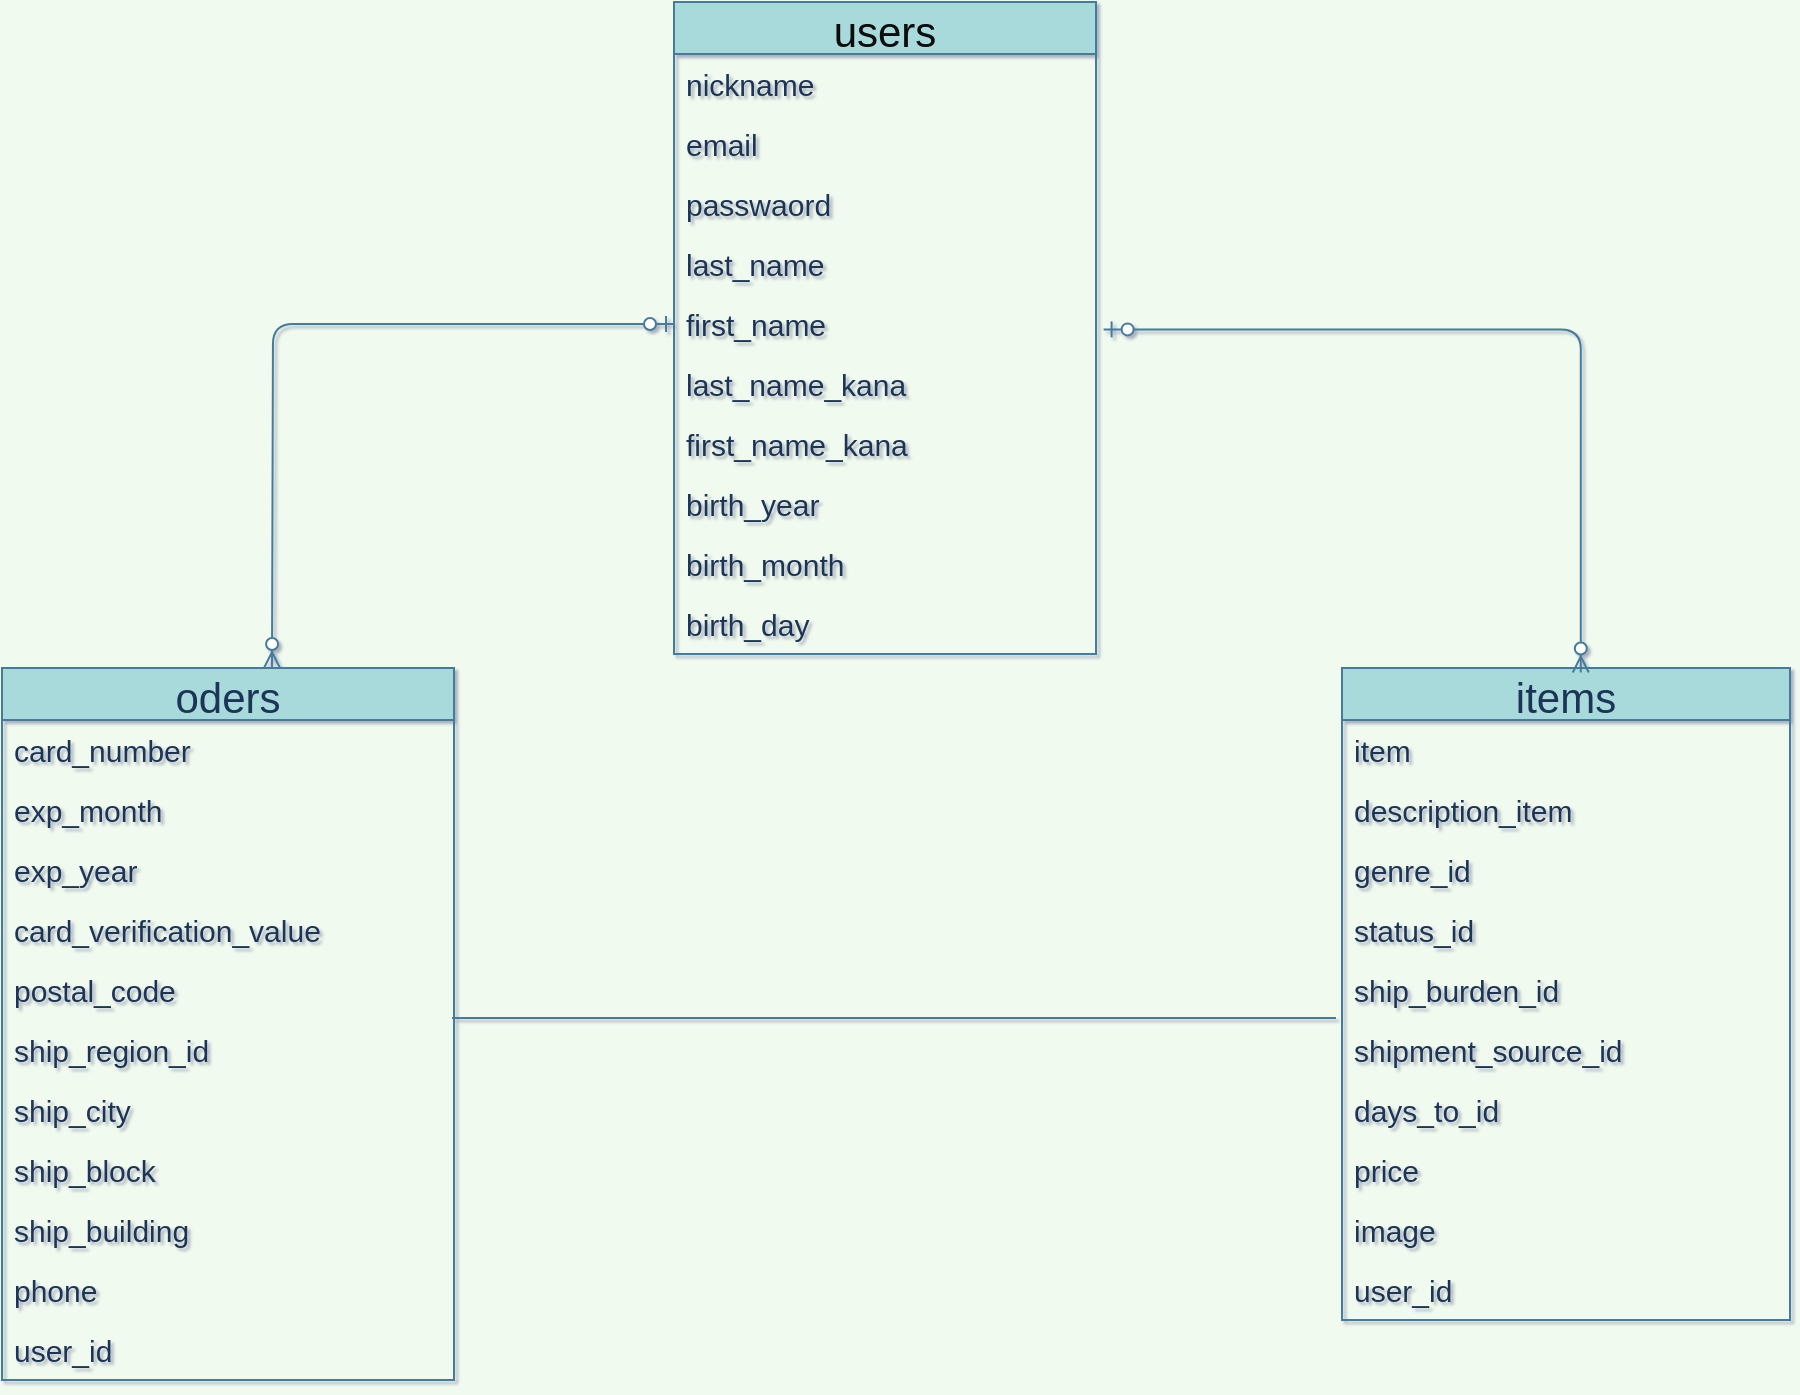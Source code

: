 <mxfile version="13.6.5">
    <diagram id="OUvmJjjzDV503gWwQ52Z" name="ページ1">
        <mxGraphModel dx="624" dy="721" grid="0" gridSize="10" guides="1" tooltips="1" connect="0" arrows="1" fold="1" page="1" pageScale="1" pageWidth="1169" pageHeight="827" background="#F1FAEE" math="0" shadow="1">
            <root>
                <mxCell id="0"/>
                <mxCell id="1" parent="0"/>
                <mxCell id="8" value="users" style="swimlane;fontStyle=0;childLayout=stackLayout;horizontal=1;startSize=26;horizontalStack=0;resizeParent=1;resizeParentMax=0;resizeLast=0;collapsible=1;marginBottom=0;align=center;fontSize=21;fillColor=#A8DADC;strokeColor=#457B9D;fontColor=#080808;labelBackgroundColor=none;labelBorderColor=none;" vertex="1" parent="1">
                    <mxGeometry x="458" y="75" width="211" height="326" as="geometry"/>
                </mxCell>
                <mxCell id="9" value="nickname" style="text;strokeColor=none;fillColor=none;spacingLeft=4;spacingRight=4;overflow=hidden;rotatable=0;points=[[0,0.5],[1,0.5]];portConstraint=eastwest;fontSize=15;fontColor=#1D3557;" vertex="1" parent="8">
                    <mxGeometry y="26" width="211" height="30" as="geometry"/>
                </mxCell>
                <mxCell id="10" value="email" style="text;strokeColor=none;fillColor=none;spacingLeft=4;spacingRight=4;overflow=hidden;rotatable=0;points=[[0,0.5],[1,0.5]];portConstraint=eastwest;fontSize=15;fontColor=#1D3557;" vertex="1" parent="8">
                    <mxGeometry y="56" width="211" height="30" as="geometry"/>
                </mxCell>
                <mxCell id="11" value="passwaord" style="text;strokeColor=none;fillColor=none;spacingLeft=4;spacingRight=4;overflow=hidden;rotatable=0;points=[[0,0.5],[1,0.5]];portConstraint=eastwest;fontSize=15;fontColor=#1D3557;" vertex="1" parent="8">
                    <mxGeometry y="86" width="211" height="30" as="geometry"/>
                </mxCell>
                <mxCell id="12" value="last_name" style="text;strokeColor=none;fillColor=none;spacingLeft=4;spacingRight=4;overflow=hidden;rotatable=0;points=[[0,0.5],[1,0.5]];portConstraint=eastwest;fontSize=15;fontColor=#1D3557;" vertex="1" parent="8">
                    <mxGeometry y="116" width="211" height="30" as="geometry"/>
                </mxCell>
                <mxCell id="13" value="first_name" style="text;strokeColor=none;fillColor=none;spacingLeft=4;spacingRight=4;overflow=hidden;rotatable=0;points=[[0,0.5],[1,0.5]];portConstraint=eastwest;fontSize=15;fontColor=#1D3557;" vertex="1" parent="8">
                    <mxGeometry y="146" width="211" height="30" as="geometry"/>
                </mxCell>
                <mxCell id="14" value="last_name_kana" style="text;strokeColor=none;fillColor=none;spacingLeft=4;spacingRight=4;overflow=hidden;rotatable=0;points=[[0,0.5],[1,0.5]];portConstraint=eastwest;fontSize=15;fontColor=#1D3557;" vertex="1" parent="8">
                    <mxGeometry y="176" width="211" height="30" as="geometry"/>
                </mxCell>
                <mxCell id="15" value="first_name_kana" style="text;strokeColor=none;fillColor=none;spacingLeft=4;spacingRight=4;overflow=hidden;rotatable=0;points=[[0,0.5],[1,0.5]];portConstraint=eastwest;fontSize=15;fontColor=#1D3557;" vertex="1" parent="8">
                    <mxGeometry y="206" width="211" height="30" as="geometry"/>
                </mxCell>
                <mxCell id="16" value="birth_year" style="text;strokeColor=none;fillColor=none;spacingLeft=4;spacingRight=4;overflow=hidden;rotatable=0;points=[[0,0.5],[1,0.5]];portConstraint=eastwest;fontSize=15;fontColor=#1D3557;" vertex="1" parent="8">
                    <mxGeometry y="236" width="211" height="30" as="geometry"/>
                </mxCell>
                <mxCell id="18" value="birth_month" style="text;strokeColor=none;fillColor=none;spacingLeft=4;spacingRight=4;overflow=hidden;rotatable=0;points=[[0,0.5],[1,0.5]];portConstraint=eastwest;fontSize=15;fontColor=#1D3557;" vertex="1" parent="8">
                    <mxGeometry y="266" width="211" height="30" as="geometry"/>
                </mxCell>
                <mxCell id="19" value="birth_day" style="text;strokeColor=none;fillColor=none;spacingLeft=4;spacingRight=4;overflow=hidden;rotatable=0;points=[[0,0.5],[1,0.5]];portConstraint=eastwest;fontSize=15;fontColor=#1D3557;" vertex="1" parent="8">
                    <mxGeometry y="296" width="211" height="30" as="geometry"/>
                </mxCell>
                <mxCell id="20" value="oders" style="swimlane;fontStyle=0;childLayout=stackLayout;horizontal=1;startSize=26;horizontalStack=0;resizeParent=1;resizeParentMax=0;resizeLast=0;collapsible=1;marginBottom=0;align=center;fontSize=21;fillColor=#A8DADC;strokeColor=#457B9D;fontColor=#1D3557;" vertex="1" parent="1">
                    <mxGeometry x="122" y="408" width="226" height="356" as="geometry"/>
                </mxCell>
                <mxCell id="21" value="card_number" style="text;strokeColor=none;fillColor=none;spacingLeft=4;spacingRight=4;overflow=hidden;rotatable=0;points=[[0,0.5],[1,0.5]];portConstraint=eastwest;fontSize=15;fontColor=#1D3557;" vertex="1" parent="20">
                    <mxGeometry y="26" width="226" height="30" as="geometry"/>
                </mxCell>
                <mxCell id="22" value="exp_month" style="text;strokeColor=none;fillColor=none;spacingLeft=4;spacingRight=4;overflow=hidden;rotatable=0;points=[[0,0.5],[1,0.5]];portConstraint=eastwest;fontSize=15;fontColor=#1D3557;" vertex="1" parent="20">
                    <mxGeometry y="56" width="226" height="30" as="geometry"/>
                </mxCell>
                <mxCell id="23" value="exp_year" style="text;strokeColor=none;fillColor=none;spacingLeft=4;spacingRight=4;overflow=hidden;rotatable=0;points=[[0,0.5],[1,0.5]];portConstraint=eastwest;fontSize=15;fontColor=#1D3557;" vertex="1" parent="20">
                    <mxGeometry y="86" width="226" height="30" as="geometry"/>
                </mxCell>
                <mxCell id="24" value="card_verification_value" style="text;strokeColor=none;fillColor=none;spacingLeft=4;spacingRight=4;overflow=hidden;rotatable=0;points=[[0,0.5],[1,0.5]];portConstraint=eastwest;fontSize=15;fontColor=#1D3557;" vertex="1" parent="20">
                    <mxGeometry y="116" width="226" height="30" as="geometry"/>
                </mxCell>
                <mxCell id="25" value="postal_code" style="text;strokeColor=none;fillColor=none;spacingLeft=4;spacingRight=4;overflow=hidden;rotatable=0;points=[[0,0.5],[1,0.5]];portConstraint=eastwest;fontSize=15;fontColor=#1D3557;" vertex="1" parent="20">
                    <mxGeometry y="146" width="226" height="30" as="geometry"/>
                </mxCell>
                <mxCell id="26" value="ship_region_id" style="text;strokeColor=none;fillColor=none;spacingLeft=4;spacingRight=4;overflow=hidden;rotatable=0;points=[[0,0.5],[1,0.5]];portConstraint=eastwest;fontSize=15;fontColor=#1D3557;" vertex="1" parent="20">
                    <mxGeometry y="176" width="226" height="30" as="geometry"/>
                </mxCell>
                <mxCell id="27" value="ship_city" style="text;strokeColor=none;fillColor=none;spacingLeft=4;spacingRight=4;overflow=hidden;rotatable=0;points=[[0,0.5],[1,0.5]];portConstraint=eastwest;fontSize=15;fontColor=#1D3557;" vertex="1" parent="20">
                    <mxGeometry y="206" width="226" height="30" as="geometry"/>
                </mxCell>
                <mxCell id="28" value="ship_block" style="text;strokeColor=none;fillColor=none;spacingLeft=4;spacingRight=4;overflow=hidden;rotatable=0;points=[[0,0.5],[1,0.5]];portConstraint=eastwest;fontSize=15;fontColor=#1D3557;" vertex="1" parent="20">
                    <mxGeometry y="236" width="226" height="30" as="geometry"/>
                </mxCell>
                <mxCell id="29" value="ship_building" style="text;strokeColor=none;fillColor=none;spacingLeft=4;spacingRight=4;overflow=hidden;rotatable=0;points=[[0,0.5],[1,0.5]];portConstraint=eastwest;fontSize=15;fontColor=#1D3557;" vertex="1" parent="20">
                    <mxGeometry y="266" width="226" height="30" as="geometry"/>
                </mxCell>
                <mxCell id="30" value="phone" style="text;strokeColor=none;fillColor=none;spacingLeft=4;spacingRight=4;overflow=hidden;rotatable=0;points=[[0,0.5],[1,0.5]];portConstraint=eastwest;fontSize=15;fontColor=#1D3557;" vertex="1" parent="20">
                    <mxGeometry y="296" width="226" height="30" as="geometry"/>
                </mxCell>
                <mxCell id="42" value="user_id" style="text;strokeColor=none;fillColor=none;spacingLeft=4;spacingRight=4;overflow=hidden;rotatable=0;points=[[0,0.5],[1,0.5]];portConstraint=eastwest;fontSize=15;fontColor=#1D3557;" vertex="1" parent="20">
                    <mxGeometry y="326" width="226" height="30" as="geometry"/>
                </mxCell>
                <mxCell id="31" value="items" style="swimlane;fontStyle=0;childLayout=stackLayout;horizontal=1;startSize=26;horizontalStack=0;resizeParent=1;resizeParentMax=0;resizeLast=0;collapsible=1;marginBottom=0;align=center;fontSize=21;fillColor=#A8DADC;strokeColor=#457B9D;fontColor=#1D3557;" vertex="1" parent="1">
                    <mxGeometry x="792" y="408" width="224" height="326" as="geometry"/>
                </mxCell>
                <mxCell id="32" value="item" style="text;strokeColor=none;fillColor=none;spacingLeft=4;spacingRight=4;overflow=hidden;rotatable=0;points=[[0,0.5],[1,0.5]];portConstraint=eastwest;fontSize=15;fontColor=#1D3557;" vertex="1" parent="31">
                    <mxGeometry y="26" width="224" height="30" as="geometry"/>
                </mxCell>
                <mxCell id="33" value="description_item" style="text;strokeColor=none;fillColor=none;spacingLeft=4;spacingRight=4;overflow=hidden;rotatable=0;points=[[0,0.5],[1,0.5]];portConstraint=eastwest;fontSize=15;fontColor=#1D3557;" vertex="1" parent="31">
                    <mxGeometry y="56" width="224" height="30" as="geometry"/>
                </mxCell>
                <mxCell id="34" value="genre_id" style="text;strokeColor=none;fillColor=none;spacingLeft=4;spacingRight=4;overflow=hidden;rotatable=0;points=[[0,0.5],[1,0.5]];portConstraint=eastwest;fontSize=15;fontColor=#1D3557;" vertex="1" parent="31">
                    <mxGeometry y="86" width="224" height="30" as="geometry"/>
                </mxCell>
                <mxCell id="35" value="status_id" style="text;strokeColor=none;fillColor=none;spacingLeft=4;spacingRight=4;overflow=hidden;rotatable=0;points=[[0,0.5],[1,0.5]];portConstraint=eastwest;fontSize=15;fontColor=#1D3557;" vertex="1" parent="31">
                    <mxGeometry y="116" width="224" height="30" as="geometry"/>
                </mxCell>
                <mxCell id="36" value="ship_burden_id" style="text;strokeColor=none;fillColor=none;spacingLeft=4;spacingRight=4;overflow=hidden;rotatable=0;points=[[0,0.5],[1,0.5]];portConstraint=eastwest;fontSize=15;fontColor=#1D3557;" vertex="1" parent="31">
                    <mxGeometry y="146" width="224" height="30" as="geometry"/>
                </mxCell>
                <mxCell id="37" value="shipment_source_id" style="text;strokeColor=none;fillColor=none;spacingLeft=4;spacingRight=4;overflow=hidden;rotatable=0;points=[[0,0.5],[1,0.5]];portConstraint=eastwest;fontSize=15;fontColor=#1D3557;" vertex="1" parent="31">
                    <mxGeometry y="176" width="224" height="30" as="geometry"/>
                </mxCell>
                <mxCell id="38" value="days_to_id" style="text;strokeColor=none;fillColor=none;spacingLeft=4;spacingRight=4;overflow=hidden;rotatable=0;points=[[0,0.5],[1,0.5]];portConstraint=eastwest;fontSize=15;fontColor=#1D3557;" vertex="1" parent="31">
                    <mxGeometry y="206" width="224" height="30" as="geometry"/>
                </mxCell>
                <mxCell id="40" value="price" style="text;strokeColor=none;fillColor=none;spacingLeft=4;spacingRight=4;overflow=hidden;rotatable=0;points=[[0,0.5],[1,0.5]];portConstraint=eastwest;fontSize=15;fontColor=#1D3557;" vertex="1" parent="31">
                    <mxGeometry y="236" width="224" height="30" as="geometry"/>
                </mxCell>
                <mxCell id="41" value="image" style="text;strokeColor=none;fillColor=none;spacingLeft=4;spacingRight=4;overflow=hidden;rotatable=0;points=[[0,0.5],[1,0.5]];portConstraint=eastwest;fontSize=15;fontColor=#1D3557;" vertex="1" parent="31">
                    <mxGeometry y="266" width="224" height="30" as="geometry"/>
                </mxCell>
                <mxCell id="43" value="user_id" style="text;strokeColor=none;fillColor=none;spacingLeft=4;spacingRight=4;overflow=hidden;rotatable=0;points=[[0,0.5],[1,0.5]];portConstraint=eastwest;fontSize=15;fontColor=#1D3557;" vertex="1" parent="31">
                    <mxGeometry y="296" width="224" height="30" as="geometry"/>
                </mxCell>
                <mxCell id="56" value="" style="edgeStyle=orthogonalEdgeStyle;fontSize=12;html=1;endArrow=ERzeroToMany;startArrow=ERzeroToOne;strokeColor=#457B9D;fillColor=#A8DADC;" edge="1" parent="1" source="13">
                    <mxGeometry width="100" height="100" relative="1" as="geometry">
                        <mxPoint x="267" y="283" as="sourcePoint"/>
                        <mxPoint x="257" y="408" as="targetPoint"/>
                    </mxGeometry>
                </mxCell>
                <mxCell id="58" value="" style="edgeStyle=orthogonalEdgeStyle;fontSize=12;html=1;endArrow=ERzeroToMany;startArrow=ERzeroToOne;strokeColor=#457B9D;fillColor=#A8DADC;exitX=1.018;exitY=0.59;exitDx=0;exitDy=0;exitPerimeter=0;entryX=0.533;entryY=0.007;entryDx=0;entryDy=0;entryPerimeter=0;" edge="1" parent="1" source="13" target="31">
                    <mxGeometry width="100" height="100" relative="1" as="geometry">
                        <mxPoint x="972" y="189" as="sourcePoint"/>
                        <mxPoint x="906" y="404" as="targetPoint"/>
                    </mxGeometry>
                </mxCell>
                <mxCell id="59" value="" style="endArrow=none;html=1;rounded=0;strokeColor=#457B9D;fillColor=#A8DADC;fontSize=12;fontColor=#080808;" edge="1" parent="1">
                    <mxGeometry relative="1" as="geometry">
                        <mxPoint x="347" y="583" as="sourcePoint"/>
                        <mxPoint x="789" y="583" as="targetPoint"/>
                    </mxGeometry>
                </mxCell>
            </root>
        </mxGraphModel>
    </diagram>
</mxfile>